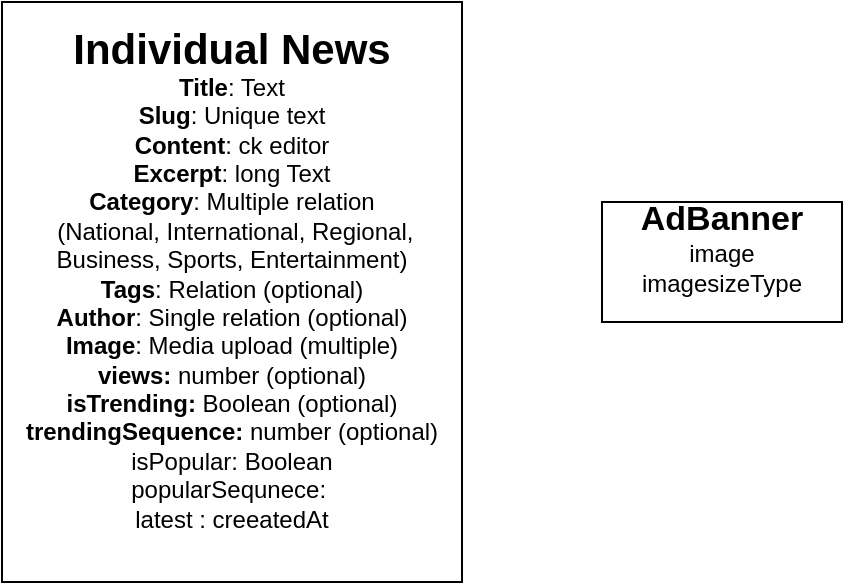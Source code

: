 <mxfile version="24.8.4">
  <diagram name="Page-1" id="c_gmi2Ewd1E3Fo6QpNp9">
    <mxGraphModel dx="656" dy="352" grid="1" gridSize="10" guides="1" tooltips="1" connect="1" arrows="1" fold="1" page="1" pageScale="1" pageWidth="850" pageHeight="1100" math="0" shadow="0">
      <root>
        <mxCell id="0" />
        <mxCell id="1" parent="0" />
        <mxCell id="RVr9wq3zV6itTHB1rqxp-2" value="&lt;div style=&quot;&quot;&gt;&lt;b style=&quot;background-color: initial;&quot;&gt;&lt;font style=&quot;font-size: 21px;&quot;&gt;Individual News&lt;/font&gt;&lt;/b&gt;&lt;/div&gt;&lt;div style=&quot;&quot;&gt;&lt;strong style=&quot;background-color: initial;&quot;&gt;Title&lt;/strong&gt;&lt;span style=&quot;background-color: initial;&quot;&gt;: Text&lt;/span&gt;&lt;br&gt;&lt;strong style=&quot;background-color: initial;&quot;&gt;Slug&lt;/strong&gt;&lt;span style=&quot;background-color: initial;&quot;&gt;: Unique text&lt;/span&gt;&lt;br&gt;&lt;strong style=&quot;background-color: initial;&quot;&gt;Content&lt;/strong&gt;&lt;span style=&quot;background-color: initial;&quot;&gt;: ck editor&lt;/span&gt;&lt;/div&gt;&lt;strong style=&quot;background-color: initial;&quot;&gt;Excerpt&lt;/strong&gt;&lt;span style=&quot;background-color: initial;&quot;&gt;: long Text&lt;/span&gt;&lt;br&gt;&lt;strong style=&quot;background-color: initial;&quot;&gt;Category&lt;/strong&gt;&lt;span style=&quot;background-color: initial;&quot;&gt;: Multiple relation&lt;/span&gt;&lt;div&gt;&lt;span style=&quot;background-color: initial;&quot;&gt;&amp;nbsp;(National, International, Regional, Business, Sports, Entertainment)&lt;/span&gt;&lt;br&gt;&lt;strong style=&quot;background-color: initial;&quot;&gt;Tags&lt;/strong&gt;&lt;span style=&quot;background-color: initial;&quot;&gt;: Relation (optional)&lt;/span&gt;&lt;br&gt;&lt;strong style=&quot;background-color: initial;&quot;&gt;Author&lt;/strong&gt;&lt;span style=&quot;background-color: initial;&quot;&gt;: Single relation (optional)&lt;/span&gt;&lt;br&gt;&lt;strong style=&quot;background-color: initial;&quot;&gt;Image&lt;/strong&gt;&lt;span style=&quot;background-color: initial;&quot;&gt;: Media upload (multiple)&lt;/span&gt;&lt;br&gt;&lt;b&gt;views: &lt;/b&gt;number&amp;nbsp;&lt;span style=&quot;background-color: initial;&quot;&gt;(optional)&lt;/span&gt;&lt;/div&gt;&lt;div&gt;&lt;span style=&quot;background-color: initial;&quot;&gt;&lt;b&gt;isTrending: &lt;/b&gt;Boolean&amp;nbsp;&lt;/span&gt;&lt;span style=&quot;background-color: initial;&quot;&gt;(optional)&lt;/span&gt;&lt;/div&gt;&lt;div&gt;&lt;span style=&quot;background-color: initial;&quot;&gt;&lt;b&gt;trendingSequence:&lt;/b&gt; number&amp;nbsp;&lt;/span&gt;&lt;span style=&quot;background-color: initial;&quot;&gt;(optional)&lt;/span&gt;&lt;/div&gt;&lt;div&gt;&lt;span style=&quot;background-color: initial;&quot;&gt;isPopular: Boolean&lt;/span&gt;&lt;/div&gt;&lt;div&gt;&lt;span style=&quot;background-color: initial;&quot;&gt;popularSequnece:&amp;nbsp;&lt;/span&gt;&lt;/div&gt;&lt;div&gt;latest : creeatedAt&lt;/div&gt;&lt;div&gt;&lt;span style=&quot;background-color: initial;&quot;&gt;&lt;br&gt;&lt;/span&gt;&lt;/div&gt;" style="rounded=0;whiteSpace=wrap;html=1;" vertex="1" parent="1">
          <mxGeometry x="340" y="180" width="230" height="290" as="geometry" />
        </mxCell>
        <mxCell id="RVr9wq3zV6itTHB1rqxp-3" value="&lt;div&gt;&lt;span style=&quot;background-color: initial;&quot;&gt;&lt;b style=&quot;font-size: 17px;&quot;&gt;AdBanner&lt;/b&gt;&lt;/span&gt;&lt;/div&gt;&lt;div&gt;image&lt;/div&gt;&lt;div&gt;imagesizeType&lt;/div&gt;&lt;div&gt;&lt;br&gt;&lt;/div&gt;" style="rounded=0;whiteSpace=wrap;html=1;" vertex="1" parent="1">
          <mxGeometry x="640" y="280" width="120" height="60" as="geometry" />
        </mxCell>
      </root>
    </mxGraphModel>
  </diagram>
</mxfile>
